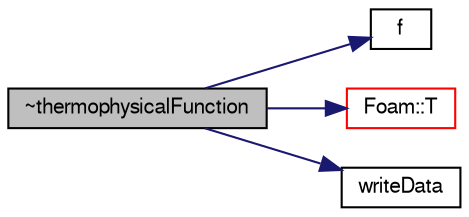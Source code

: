 digraph "~thermophysicalFunction"
{
  bgcolor="transparent";
  edge [fontname="FreeSans",fontsize="10",labelfontname="FreeSans",labelfontsize="10"];
  node [fontname="FreeSans",fontsize="10",shape=record];
  rankdir="LR";
  Node46 [label="~thermophysicalFunction",height=0.2,width=0.4,color="black", fillcolor="grey75", style="filled", fontcolor="black"];
  Node46 -> Node47 [color="midnightblue",fontsize="10",style="solid",fontname="FreeSans"];
  Node47 [label="f",height=0.2,width=0.4,color="black",URL="$a30446.html#acf72aecccb52a83a5e65b2275e40935c",tooltip="Evaluate the function and return the result. "];
  Node46 -> Node48 [color="midnightblue",fontsize="10",style="solid",fontname="FreeSans"];
  Node48 [label="Foam::T",height=0.2,width=0.4,color="red",URL="$a21124.html#ae57fda0abb14bb0944947c463c6e09d4"];
  Node46 -> Node53 [color="midnightblue",fontsize="10",style="solid",fontname="FreeSans"];
  Node53 [label="writeData",height=0.2,width=0.4,color="black",URL="$a30446.html#ae7cb490afd9f0df6a1f5b659e2b4aaf7",tooltip="Write the function coefficients. "];
}
